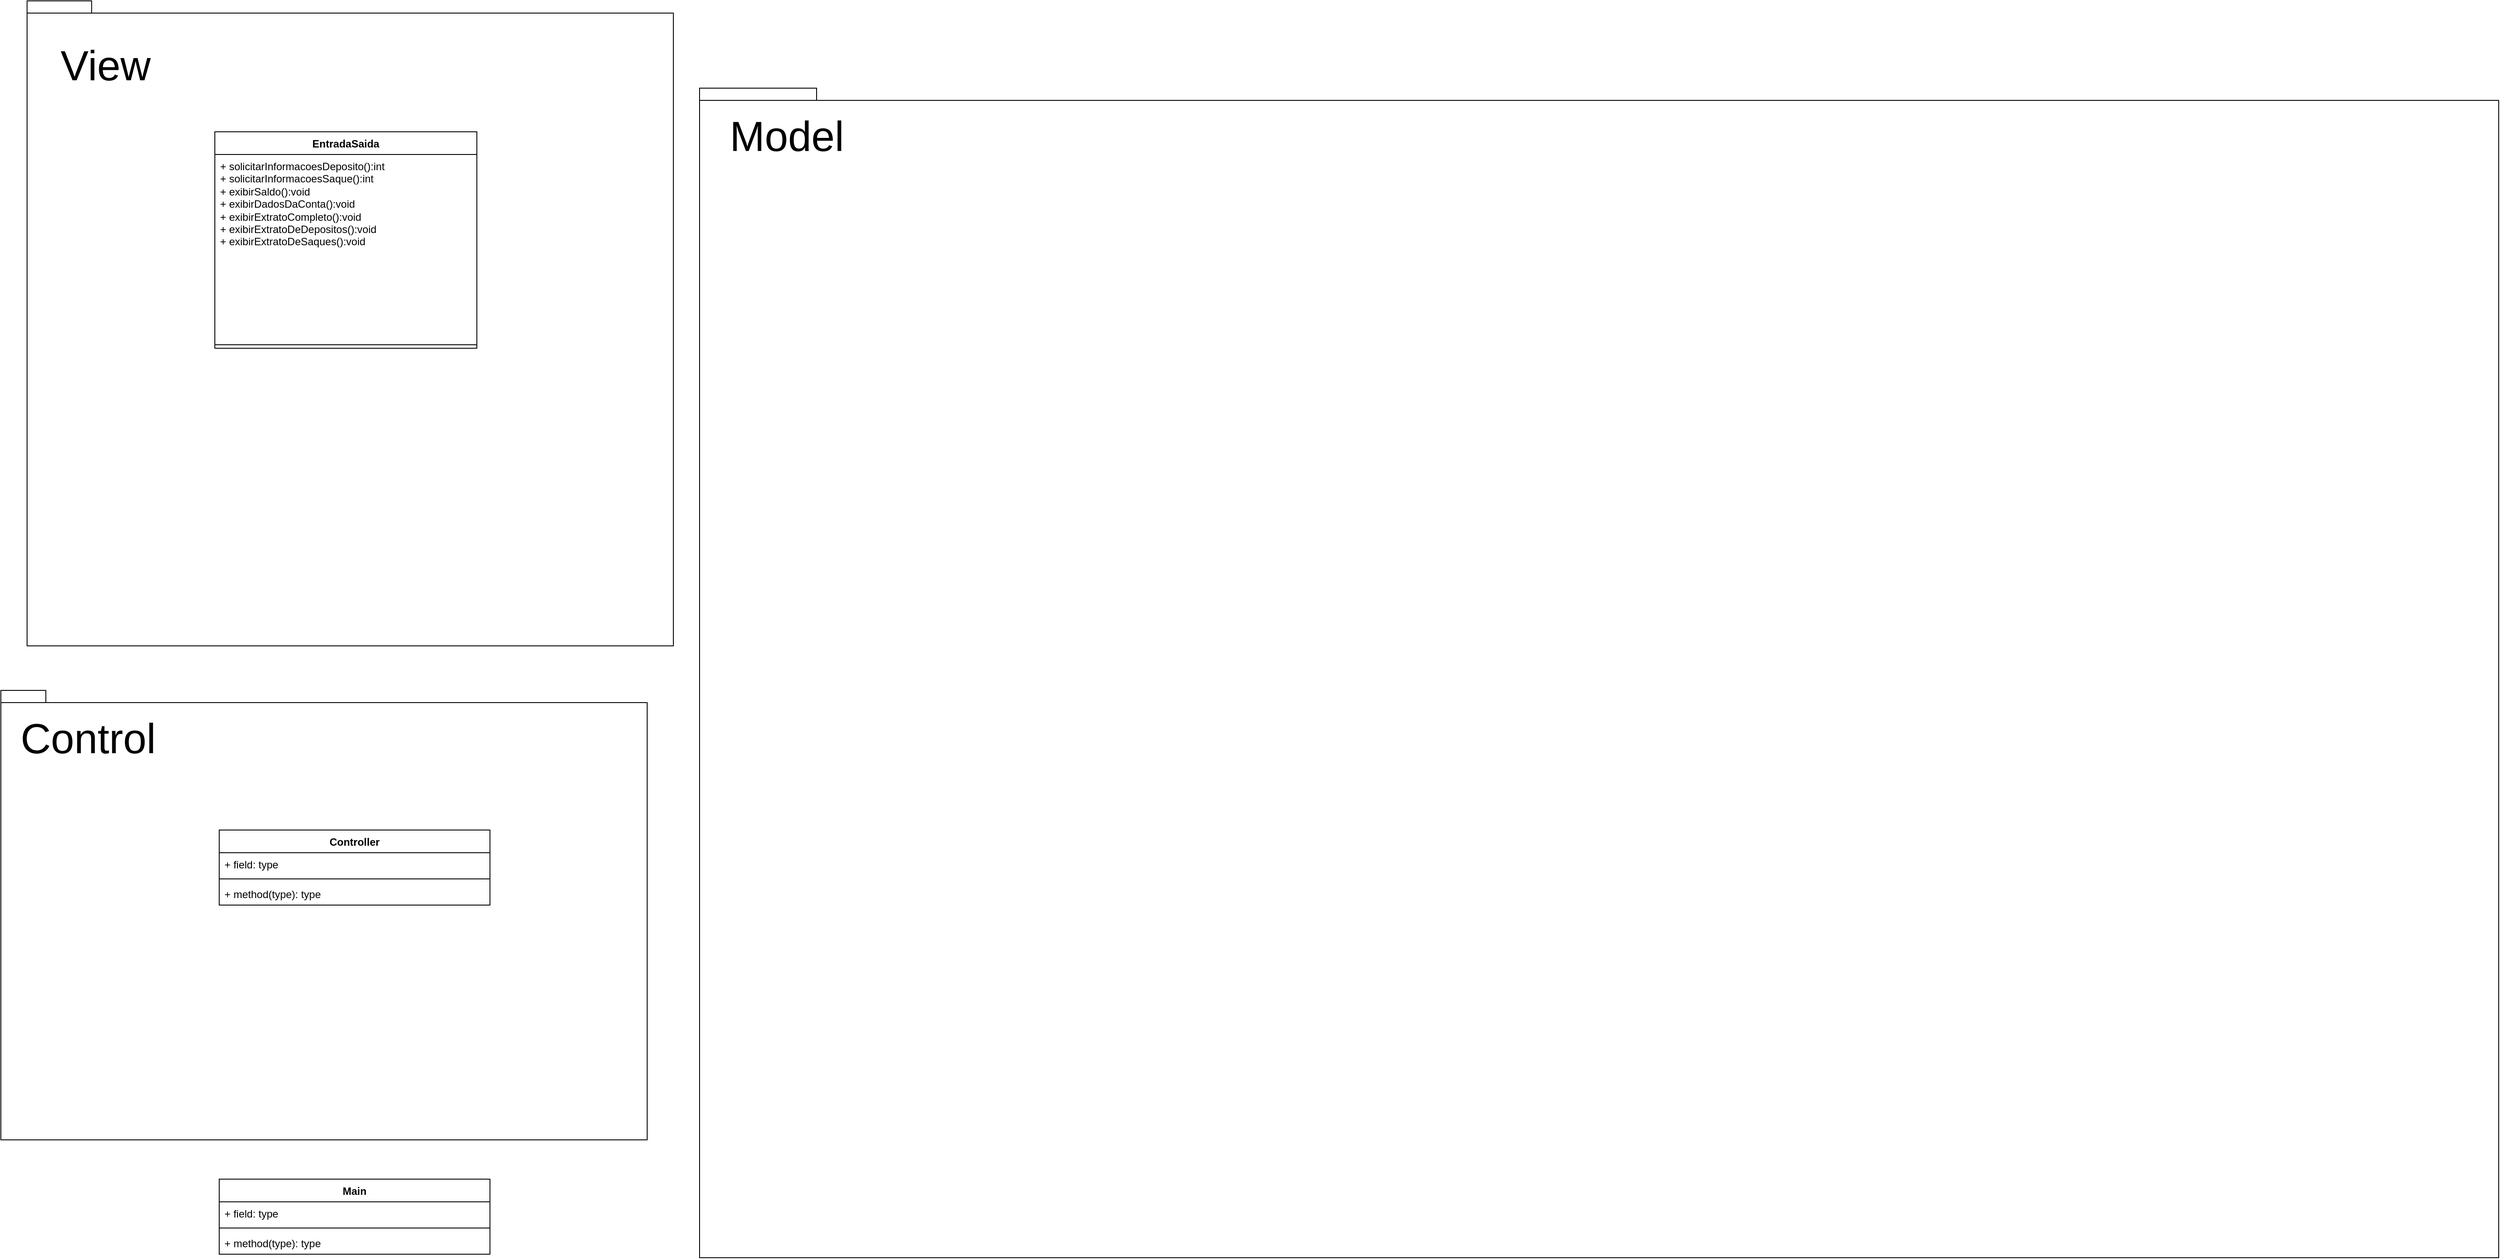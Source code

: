 <mxfile version="22.1.4" type="google">
  <diagram name="Página-1" id="wkBqPO9mRIv1jqaeK_lQ">
    <mxGraphModel grid="1" page="1" gridSize="10" guides="1" tooltips="1" connect="1" arrows="1" fold="1" pageScale="1" pageWidth="827" pageHeight="1169" math="0" shadow="0">
      <root>
        <mxCell id="0" />
        <mxCell id="1" parent="0" />
        <mxCell id="ZDYXa_QKmoX-SmDsttya-9" value="" style="group" connectable="0" vertex="1" parent="1">
          <mxGeometry x="-170" y="-880" width="740" height="739" as="geometry" />
        </mxCell>
        <mxCell id="ZDYXa_QKmoX-SmDsttya-1" value="" style="shape=folder;fontStyle=1;spacingTop=10;tabWidth=40;tabHeight=14;tabPosition=left;html=1;whiteSpace=wrap;movable=1;resizable=1;rotatable=1;deletable=1;editable=1;locked=0;connectable=1;" vertex="1" parent="ZDYXa_QKmoX-SmDsttya-9">
          <mxGeometry width="740" height="739" as="geometry" />
        </mxCell>
        <mxCell id="ZDYXa_QKmoX-SmDsttya-8" value="&lt;font style=&quot;font-size: 48px;&quot;&gt;View&lt;/font&gt;" style="text;html=1;strokeColor=none;fillColor=none;align=center;verticalAlign=middle;whiteSpace=wrap;rounded=0;movable=1;resizable=1;rotatable=1;deletable=1;editable=1;locked=0;connectable=1;" vertex="1" parent="ZDYXa_QKmoX-SmDsttya-9">
          <mxGeometry x="60" y="59" width="60" height="30" as="geometry" />
        </mxCell>
        <mxCell id="ZDYXa_QKmoX-SmDsttya-18" value="EntradaSaida" style="swimlane;fontStyle=1;align=center;verticalAlign=top;childLayout=stackLayout;horizontal=1;startSize=26;horizontalStack=0;resizeParent=1;resizeParentMax=0;resizeLast=0;collapsible=1;marginBottom=0;whiteSpace=wrap;html=1;" vertex="1" parent="ZDYXa_QKmoX-SmDsttya-9">
          <mxGeometry x="215" y="150" width="300" height="248" as="geometry" />
        </mxCell>
        <mxCell id="ZDYXa_QKmoX-SmDsttya-19" value="&lt;div&gt;+ solicitarInformacoesDeposito():int&amp;nbsp;&lt;/div&gt;&lt;div&gt;+ solicitarInformacoesSaque():int&amp;nbsp;&lt;/div&gt;&lt;div&gt;+ exibirSaldo():void&amp;nbsp;&lt;/div&gt;&lt;div&gt;+ exibirDadosDaConta():void&amp;nbsp;&amp;nbsp;&lt;/div&gt;&lt;div&gt;+ exibirExtratoCompleto():void&amp;nbsp;&lt;/div&gt;&lt;div&gt;+ exibirExtratoDeDepositos():void&amp;nbsp;&lt;/div&gt;&lt;div&gt;+ exibirExtratoDeSaques():void&amp;nbsp;&lt;/div&gt;" style="text;strokeColor=none;fillColor=none;align=left;verticalAlign=top;spacingLeft=4;spacingRight=4;overflow=hidden;rotatable=0;points=[[0,0.5],[1,0.5]];portConstraint=eastwest;whiteSpace=wrap;html=1;" vertex="1" parent="ZDYXa_QKmoX-SmDsttya-18">
          <mxGeometry y="26" width="300" height="214" as="geometry" />
        </mxCell>
        <mxCell id="ZDYXa_QKmoX-SmDsttya-20" value="" style="line;strokeWidth=1;fillColor=none;align=left;verticalAlign=middle;spacingTop=-1;spacingLeft=3;spacingRight=3;rotatable=0;labelPosition=right;points=[];portConstraint=eastwest;strokeColor=inherit;" vertex="1" parent="ZDYXa_QKmoX-SmDsttya-18">
          <mxGeometry y="240" width="300" height="8" as="geometry" />
        </mxCell>
        <mxCell id="ZDYXa_QKmoX-SmDsttya-11" value="" style="group" connectable="0" vertex="1" parent="1">
          <mxGeometry x="-200" y="-90" width="740" height="515" as="geometry" />
        </mxCell>
        <mxCell id="ZDYXa_QKmoX-SmDsttya-2" value="" style="shape=folder;fontStyle=1;spacingTop=10;tabWidth=40;tabHeight=14;tabPosition=left;html=1;whiteSpace=wrap;" vertex="1" parent="ZDYXa_QKmoX-SmDsttya-11">
          <mxGeometry width="740" height="515" as="geometry" />
        </mxCell>
        <mxCell id="ZDYXa_QKmoX-SmDsttya-10" value="&lt;font style=&quot;font-size: 48px;&quot;&gt;Control&lt;/font&gt;" style="text;html=1;strokeColor=none;fillColor=none;align=center;verticalAlign=middle;whiteSpace=wrap;rounded=0;" vertex="1" parent="ZDYXa_QKmoX-SmDsttya-11">
          <mxGeometry x="70" y="40" width="60" height="30" as="geometry" />
        </mxCell>
        <mxCell id="ZDYXa_QKmoX-SmDsttya-4" value="Controller" style="swimlane;fontStyle=1;align=center;verticalAlign=top;childLayout=stackLayout;horizontal=1;startSize=26;horizontalStack=0;resizeParent=1;resizeParentMax=0;resizeLast=0;collapsible=1;marginBottom=0;whiteSpace=wrap;html=1;" vertex="1" parent="ZDYXa_QKmoX-SmDsttya-11">
          <mxGeometry x="250" y="160" width="310" height="86" as="geometry" />
        </mxCell>
        <mxCell id="ZDYXa_QKmoX-SmDsttya-5" value="+ field: type" style="text;strokeColor=none;fillColor=none;align=left;verticalAlign=top;spacingLeft=4;spacingRight=4;overflow=hidden;rotatable=0;points=[[0,0.5],[1,0.5]];portConstraint=eastwest;whiteSpace=wrap;html=1;" vertex="1" parent="ZDYXa_QKmoX-SmDsttya-4">
          <mxGeometry y="26" width="310" height="26" as="geometry" />
        </mxCell>
        <mxCell id="ZDYXa_QKmoX-SmDsttya-6" value="" style="line;strokeWidth=1;fillColor=none;align=left;verticalAlign=middle;spacingTop=-1;spacingLeft=3;spacingRight=3;rotatable=0;labelPosition=right;points=[];portConstraint=eastwest;strokeColor=inherit;" vertex="1" parent="ZDYXa_QKmoX-SmDsttya-4">
          <mxGeometry y="52" width="310" height="8" as="geometry" />
        </mxCell>
        <mxCell id="ZDYXa_QKmoX-SmDsttya-7" value="+ method(type): type" style="text;strokeColor=none;fillColor=none;align=left;verticalAlign=top;spacingLeft=4;spacingRight=4;overflow=hidden;rotatable=0;points=[[0,0.5],[1,0.5]];portConstraint=eastwest;whiteSpace=wrap;html=1;" vertex="1" parent="ZDYXa_QKmoX-SmDsttya-4">
          <mxGeometry y="60" width="310" height="26" as="geometry" />
        </mxCell>
        <mxCell id="ZDYXa_QKmoX-SmDsttya-13" value="" style="group" connectable="0" vertex="1" parent="1">
          <mxGeometry x="600" y="-780" width="2060" height="1340" as="geometry" />
        </mxCell>
        <mxCell id="ZDYXa_QKmoX-SmDsttya-3" value="" style="shape=folder;fontStyle=1;spacingTop=10;tabWidth=40;tabHeight=14;tabPosition=left;html=1;whiteSpace=wrap;" vertex="1" parent="ZDYXa_QKmoX-SmDsttya-13">
          <mxGeometry width="2060" height="1340" as="geometry" />
        </mxCell>
        <mxCell id="ZDYXa_QKmoX-SmDsttya-12" value="&lt;font style=&quot;font-size: 48px;&quot;&gt;Model&lt;/font&gt;" style="text;html=1;strokeColor=none;fillColor=none;align=center;verticalAlign=middle;whiteSpace=wrap;rounded=0;" vertex="1" parent="ZDYXa_QKmoX-SmDsttya-13">
          <mxGeometry x="70" y="40" width="60" height="30" as="geometry" />
        </mxCell>
        <mxCell id="ZDYXa_QKmoX-SmDsttya-14" value="Main" style="swimlane;fontStyle=1;align=center;verticalAlign=top;childLayout=stackLayout;horizontal=1;startSize=26;horizontalStack=0;resizeParent=1;resizeParentMax=0;resizeLast=0;collapsible=1;marginBottom=0;whiteSpace=wrap;html=1;" vertex="1" parent="1">
          <mxGeometry x="50" y="470" width="310" height="86" as="geometry" />
        </mxCell>
        <mxCell id="ZDYXa_QKmoX-SmDsttya-15" value="+ field: type" style="text;strokeColor=none;fillColor=none;align=left;verticalAlign=top;spacingLeft=4;spacingRight=4;overflow=hidden;rotatable=0;points=[[0,0.5],[1,0.5]];portConstraint=eastwest;whiteSpace=wrap;html=1;" vertex="1" parent="ZDYXa_QKmoX-SmDsttya-14">
          <mxGeometry y="26" width="310" height="26" as="geometry" />
        </mxCell>
        <mxCell id="ZDYXa_QKmoX-SmDsttya-16" value="" style="line;strokeWidth=1;fillColor=none;align=left;verticalAlign=middle;spacingTop=-1;spacingLeft=3;spacingRight=3;rotatable=0;labelPosition=right;points=[];portConstraint=eastwest;strokeColor=inherit;" vertex="1" parent="ZDYXa_QKmoX-SmDsttya-14">
          <mxGeometry y="52" width="310" height="8" as="geometry" />
        </mxCell>
        <mxCell id="ZDYXa_QKmoX-SmDsttya-17" value="+ method(type): type" style="text;strokeColor=none;fillColor=none;align=left;verticalAlign=top;spacingLeft=4;spacingRight=4;overflow=hidden;rotatable=0;points=[[0,0.5],[1,0.5]];portConstraint=eastwest;whiteSpace=wrap;html=1;" vertex="1" parent="ZDYXa_QKmoX-SmDsttya-14">
          <mxGeometry y="60" width="310" height="26" as="geometry" />
        </mxCell>
      </root>
    </mxGraphModel>
  </diagram>
</mxfile>
